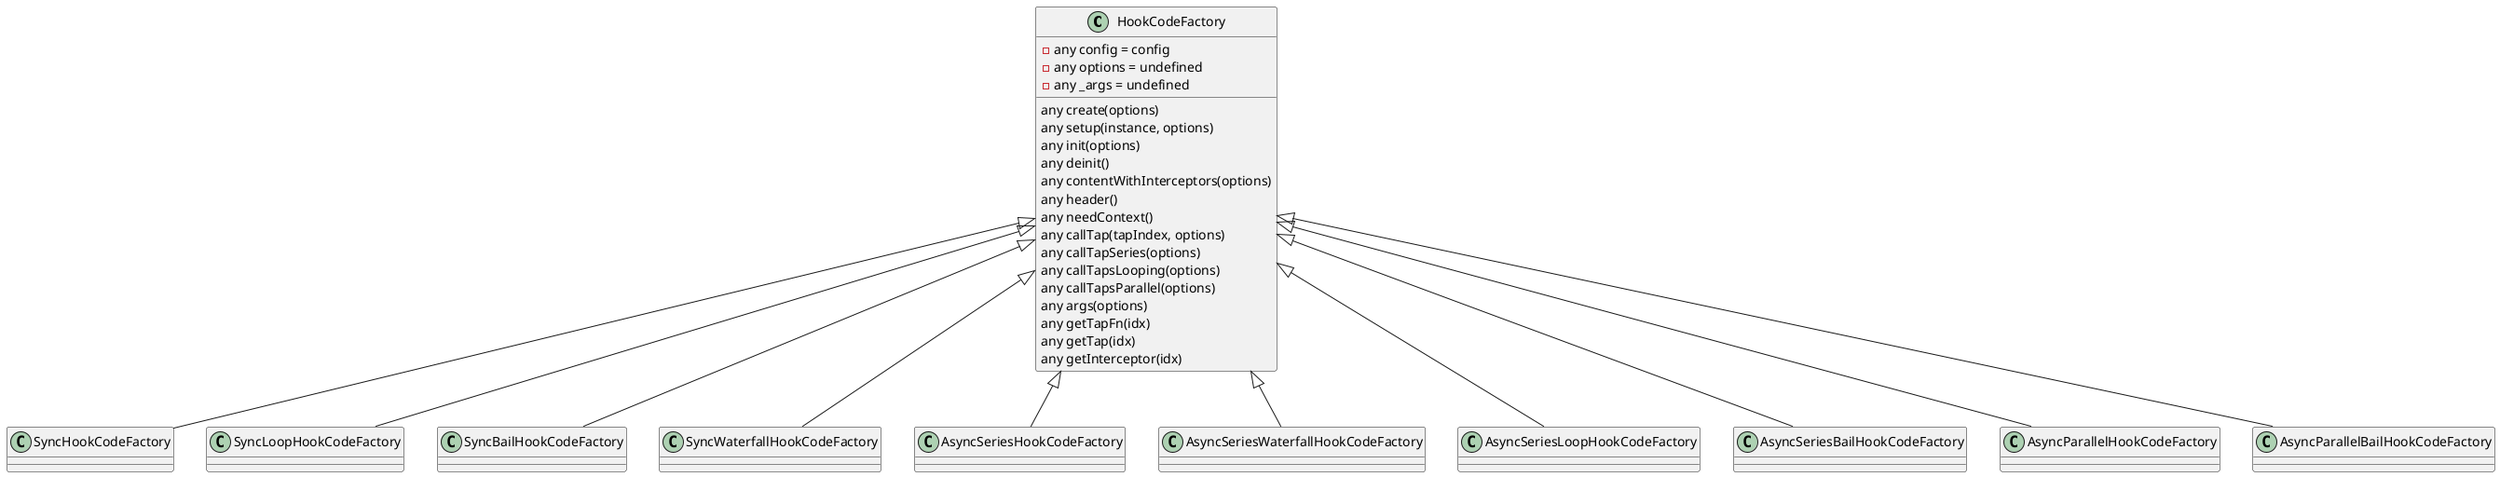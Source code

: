 @startuml HookCodeFactory
class HookCodeFactory {
        - any config = config
        - any options = undefined
        - any _args = undefined
        any create(options)
        any setup(instance, options)
        any init(options)
        any deinit()
        any contentWithInterceptors(options)
        any header()
        any needContext()
        any callTap(tapIndex, options)
        any callTapSeries(options)
        any callTapsLooping(options)
        any callTapsParallel(options)
        any args(options)
        any getTapFn(idx)
        any getTap(idx)
        any getInterceptor(idx)
    }
    HookCodeFactory <|-- SyncHookCodeFactory
    HookCodeFactory <|-- SyncLoopHookCodeFactory 
    HookCodeFactory <|-- SyncBailHookCodeFactory 
    HookCodeFactory <|-- SyncWaterfallHookCodeFactory 
    HookCodeFactory <|-- AsyncSeriesHookCodeFactory 
    HookCodeFactory <|-- AsyncSeriesWaterfallHookCodeFactory
    HookCodeFactory <|-- AsyncSeriesLoopHookCodeFactory 
    HookCodeFactory <|-- AsyncSeriesBailHookCodeFactory 
    HookCodeFactory <|-- AsyncParallelHookCodeFactory 
    HookCodeFactory <|-- AsyncParallelBailHookCodeFactory
@enduml